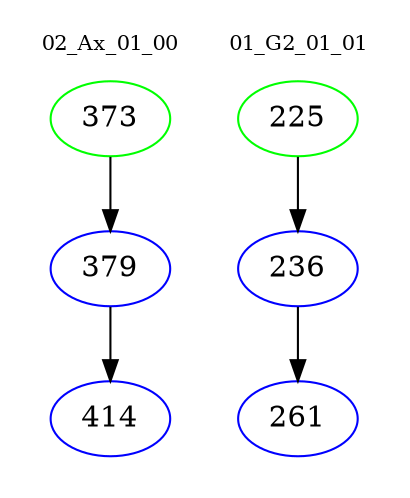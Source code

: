digraph{
subgraph cluster_0 {
color = white
label = "02_Ax_01_00";
fontsize=10;
T0_373 [label="373", color="green"]
T0_373 -> T0_379 [color="black"]
T0_379 [label="379", color="blue"]
T0_379 -> T0_414 [color="black"]
T0_414 [label="414", color="blue"]
}
subgraph cluster_1 {
color = white
label = "01_G2_01_01";
fontsize=10;
T1_225 [label="225", color="green"]
T1_225 -> T1_236 [color="black"]
T1_236 [label="236", color="blue"]
T1_236 -> T1_261 [color="black"]
T1_261 [label="261", color="blue"]
}
}
